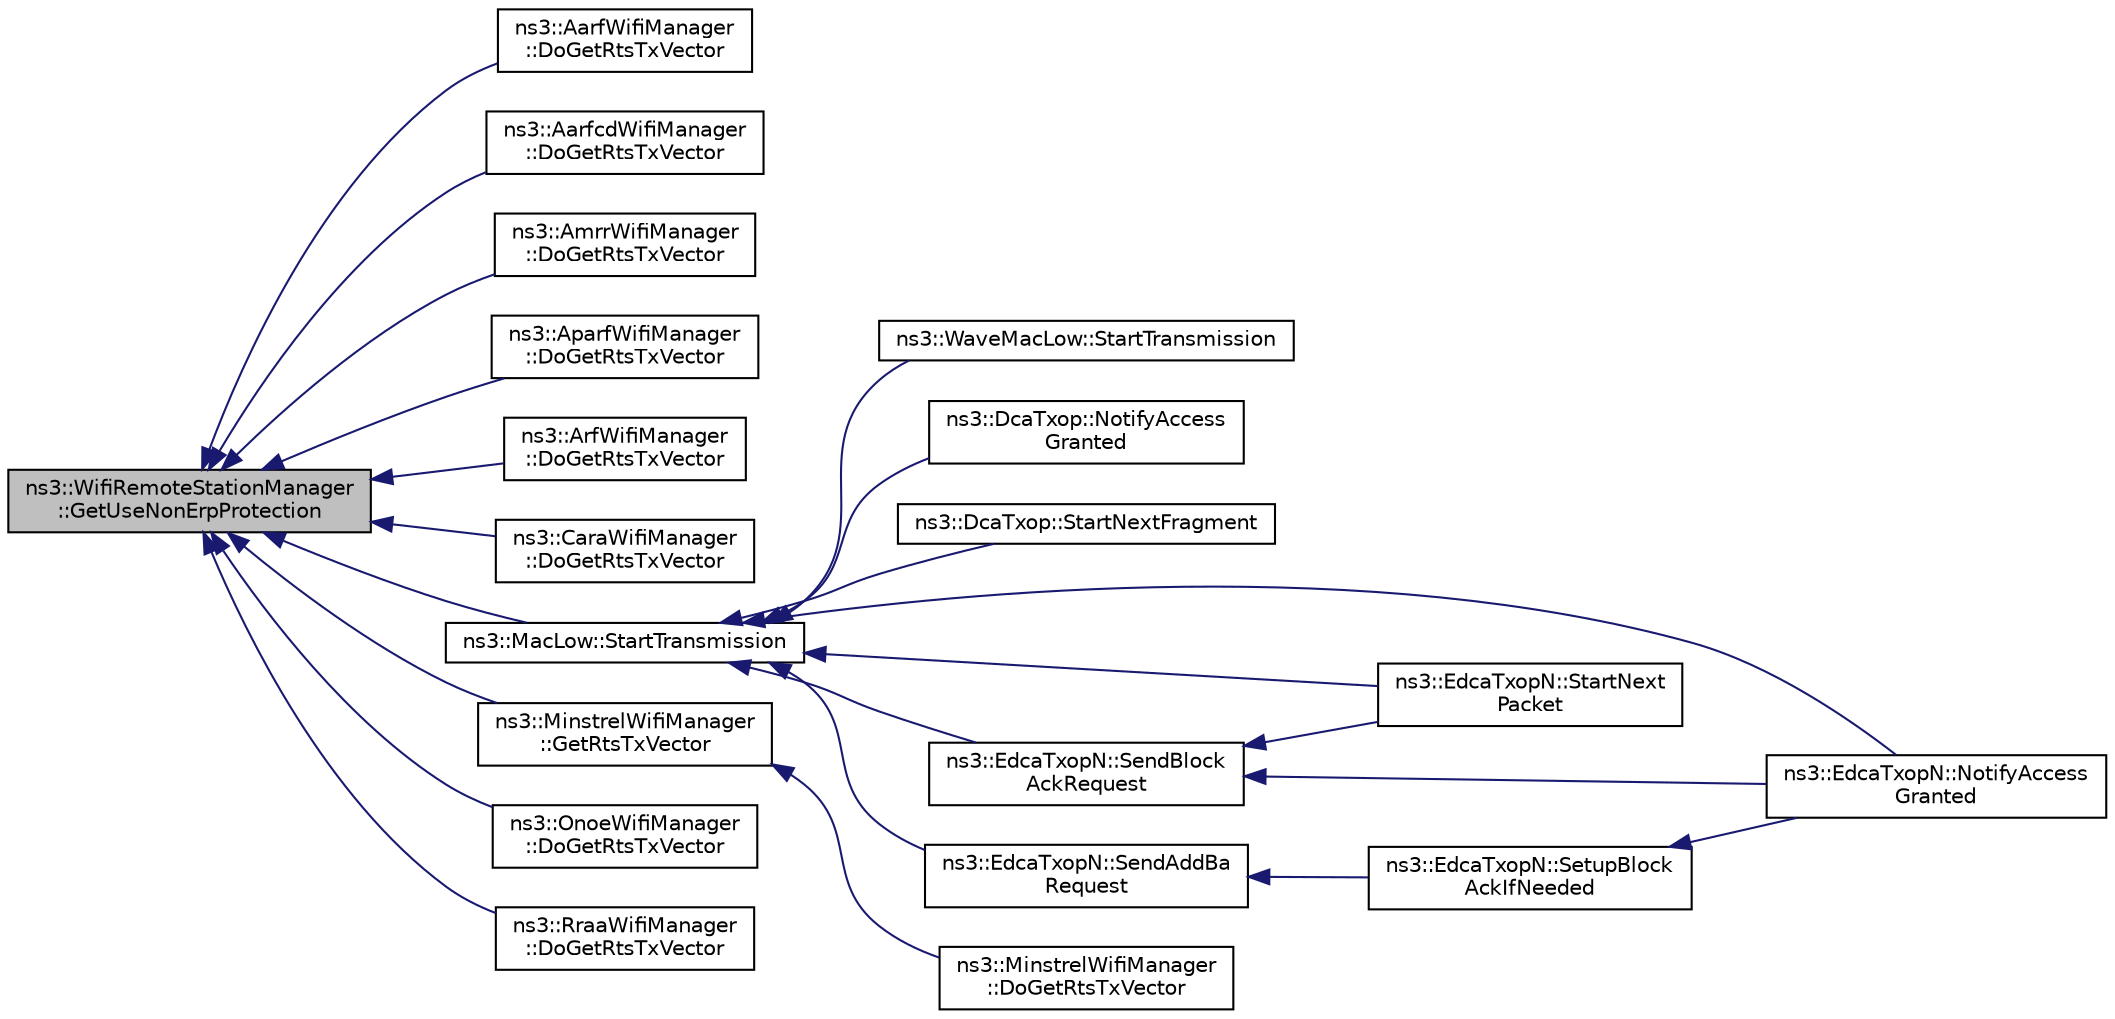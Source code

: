 digraph "ns3::WifiRemoteStationManager::GetUseNonErpProtection"
{
  edge [fontname="Helvetica",fontsize="10",labelfontname="Helvetica",labelfontsize="10"];
  node [fontname="Helvetica",fontsize="10",shape=record];
  rankdir="LR";
  Node1 [label="ns3::WifiRemoteStationManager\l::GetUseNonErpProtection",height=0.2,width=0.4,color="black", fillcolor="grey75", style="filled", fontcolor="black"];
  Node1 -> Node2 [dir="back",color="midnightblue",fontsize="10",style="solid"];
  Node2 [label="ns3::AarfWifiManager\l::DoGetRtsTxVector",height=0.2,width=0.4,color="black", fillcolor="white", style="filled",URL="$d7/d63/classns3_1_1AarfWifiManager.html#a4c2d4fbb34d152c3c4fe4530681da512"];
  Node1 -> Node3 [dir="back",color="midnightblue",fontsize="10",style="solid"];
  Node3 [label="ns3::AarfcdWifiManager\l::DoGetRtsTxVector",height=0.2,width=0.4,color="black", fillcolor="white", style="filled",URL="$de/d61/classns3_1_1AarfcdWifiManager.html#a4c4e397e54ae8ff36a90a1e044825586"];
  Node1 -> Node4 [dir="back",color="midnightblue",fontsize="10",style="solid"];
  Node4 [label="ns3::AmrrWifiManager\l::DoGetRtsTxVector",height=0.2,width=0.4,color="black", fillcolor="white", style="filled",URL="$d1/d45/classns3_1_1AmrrWifiManager.html#a036c453d18e33475b8ad75922682d214"];
  Node1 -> Node5 [dir="back",color="midnightblue",fontsize="10",style="solid"];
  Node5 [label="ns3::AparfWifiManager\l::DoGetRtsTxVector",height=0.2,width=0.4,color="black", fillcolor="white", style="filled",URL="$dc/d5c/classns3_1_1AparfWifiManager.html#a091b6da1ff7d3d0ae61ca96dc4ee256b"];
  Node1 -> Node6 [dir="back",color="midnightblue",fontsize="10",style="solid"];
  Node6 [label="ns3::ArfWifiManager\l::DoGetRtsTxVector",height=0.2,width=0.4,color="black", fillcolor="white", style="filled",URL="$d8/d72/classns3_1_1ArfWifiManager.html#a56217b6af0b44febda8b48266562e284"];
  Node1 -> Node7 [dir="back",color="midnightblue",fontsize="10",style="solid"];
  Node7 [label="ns3::CaraWifiManager\l::DoGetRtsTxVector",height=0.2,width=0.4,color="black", fillcolor="white", style="filled",URL="$d8/d78/classns3_1_1CaraWifiManager.html#a2361885b5679a859cb55c0b29da0c1ad"];
  Node1 -> Node8 [dir="back",color="midnightblue",fontsize="10",style="solid"];
  Node8 [label="ns3::MacLow::StartTransmission",height=0.2,width=0.4,color="black", fillcolor="white", style="filled",URL="$d3/da6/classns3_1_1MacLow.html#a3d13643c758e213041f8389c1041074b"];
  Node8 -> Node9 [dir="back",color="midnightblue",fontsize="10",style="solid"];
  Node9 [label="ns3::WaveMacLow::StartTransmission",height=0.2,width=0.4,color="black", fillcolor="white", style="filled",URL="$d8/da1/classns3_1_1WaveMacLow.html#a8ed4704fbcd3d5888aa8ee5abcfb9cc8"];
  Node8 -> Node10 [dir="back",color="midnightblue",fontsize="10",style="solid"];
  Node10 [label="ns3::DcaTxop::NotifyAccess\lGranted",height=0.2,width=0.4,color="black", fillcolor="white", style="filled",URL="$d3/d74/classns3_1_1DcaTxop.html#a1760d5870d8d96153165960172ba31d5"];
  Node8 -> Node11 [dir="back",color="midnightblue",fontsize="10",style="solid"];
  Node11 [label="ns3::DcaTxop::StartNextFragment",height=0.2,width=0.4,color="black", fillcolor="white", style="filled",URL="$d3/d74/classns3_1_1DcaTxop.html#a2055d310a17ffe4be6b2d2ec91587429"];
  Node8 -> Node12 [dir="back",color="midnightblue",fontsize="10",style="solid"];
  Node12 [label="ns3::EdcaTxopN::NotifyAccess\lGranted",height=0.2,width=0.4,color="black", fillcolor="white", style="filled",URL="$dc/db8/classns3_1_1EdcaTxopN.html#afeba080a6bf7d6074227e10321d1683d"];
  Node8 -> Node13 [dir="back",color="midnightblue",fontsize="10",style="solid"];
  Node13 [label="ns3::EdcaTxopN::StartNext\lPacket",height=0.2,width=0.4,color="black", fillcolor="white", style="filled",URL="$dc/db8/classns3_1_1EdcaTxopN.html#a86df91f79cf79fbb677bd53fddafdae0"];
  Node8 -> Node14 [dir="back",color="midnightblue",fontsize="10",style="solid"];
  Node14 [label="ns3::EdcaTxopN::SendBlock\lAckRequest",height=0.2,width=0.4,color="black", fillcolor="white", style="filled",URL="$dc/db8/classns3_1_1EdcaTxopN.html#a620d3677a73927b708ba85d2f2a794e0"];
  Node14 -> Node12 [dir="back",color="midnightblue",fontsize="10",style="solid"];
  Node14 -> Node13 [dir="back",color="midnightblue",fontsize="10",style="solid"];
  Node8 -> Node15 [dir="back",color="midnightblue",fontsize="10",style="solid"];
  Node15 [label="ns3::EdcaTxopN::SendAddBa\lRequest",height=0.2,width=0.4,color="black", fillcolor="white", style="filled",URL="$dc/db8/classns3_1_1EdcaTxopN.html#a5d000df80bfe3211aed2fee7c08b85d2"];
  Node15 -> Node16 [dir="back",color="midnightblue",fontsize="10",style="solid"];
  Node16 [label="ns3::EdcaTxopN::SetupBlock\lAckIfNeeded",height=0.2,width=0.4,color="black", fillcolor="white", style="filled",URL="$dc/db8/classns3_1_1EdcaTxopN.html#ae5ab3e06174d86eabaaa6ccd64cde42d"];
  Node16 -> Node12 [dir="back",color="midnightblue",fontsize="10",style="solid"];
  Node1 -> Node17 [dir="back",color="midnightblue",fontsize="10",style="solid"];
  Node17 [label="ns3::MinstrelWifiManager\l::GetRtsTxVector",height=0.2,width=0.4,color="black", fillcolor="white", style="filled",URL="$dd/d45/classns3_1_1MinstrelWifiManager.html#a8643a7d64b0cebcdba66207e36c2b1c6"];
  Node17 -> Node18 [dir="back",color="midnightblue",fontsize="10",style="solid"];
  Node18 [label="ns3::MinstrelWifiManager\l::DoGetRtsTxVector",height=0.2,width=0.4,color="black", fillcolor="white", style="filled",URL="$dd/d45/classns3_1_1MinstrelWifiManager.html#a8284c7164c9e5813a9f377ad120f4e18"];
  Node1 -> Node19 [dir="back",color="midnightblue",fontsize="10",style="solid"];
  Node19 [label="ns3::OnoeWifiManager\l::DoGetRtsTxVector",height=0.2,width=0.4,color="black", fillcolor="white", style="filled",URL="$d9/d36/classns3_1_1OnoeWifiManager.html#a235403aacb2b69d019b23a86263623d7"];
  Node1 -> Node20 [dir="back",color="midnightblue",fontsize="10",style="solid"];
  Node20 [label="ns3::RraaWifiManager\l::DoGetRtsTxVector",height=0.2,width=0.4,color="black", fillcolor="white", style="filled",URL="$d4/dca/classns3_1_1RraaWifiManager.html#a68148d81b6e49676837ec93f43f6f005"];
}

